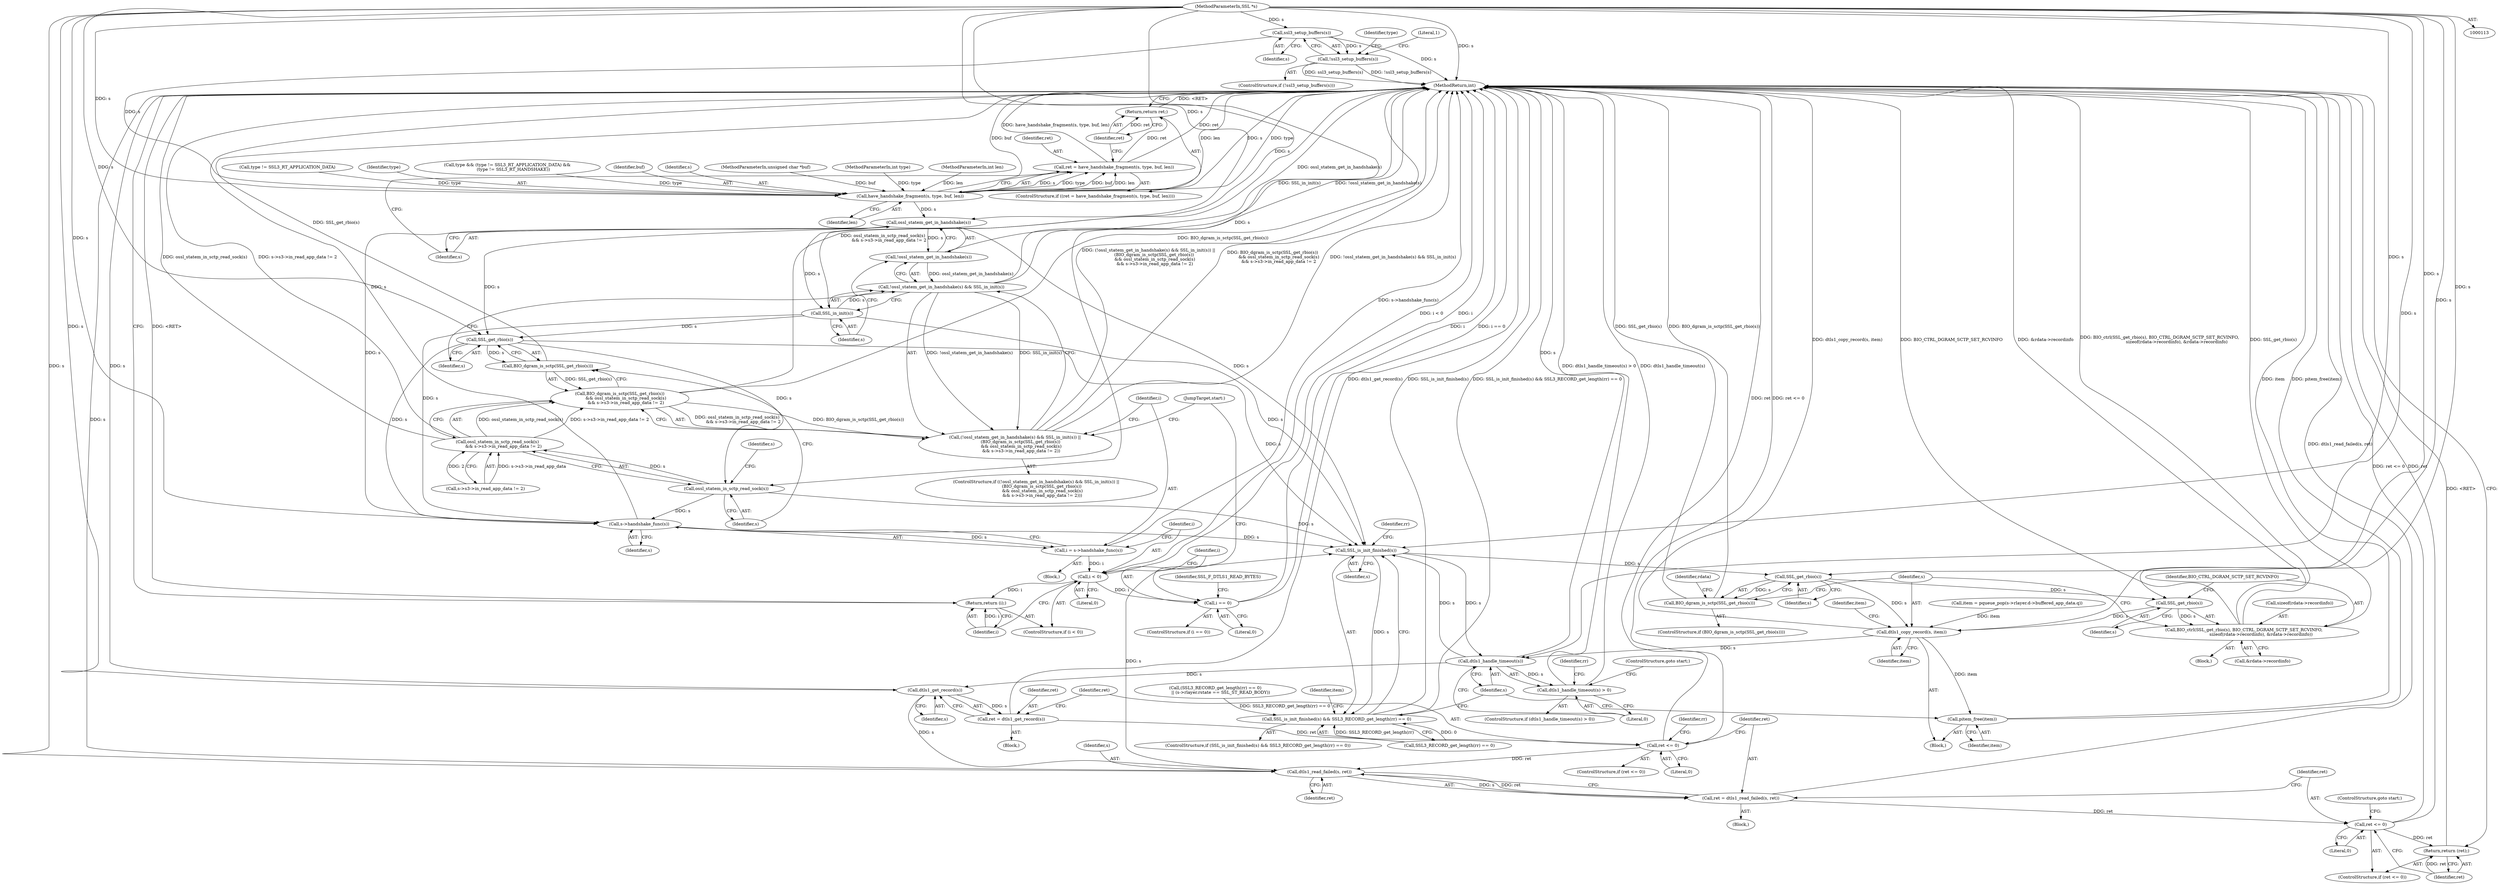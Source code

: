 digraph "0_openssl_af58be768ebb690f78530f796e92b8ae5c9a4401@pointer" {
"1000114" [label="(MethodParameterIn,SSL *s)"];
"1000143" [label="(Call,ssl3_setup_buffers(s))"];
"1000142" [label="(Call,!ssl3_setup_buffers(s))"];
"1000174" [label="(Call,have_handshake_fragment(s, type, buf, len))"];
"1000172" [label="(Call,ret = have_handshake_fragment(s, type, buf, len))"];
"1000179" [label="(Return,return ret;)"];
"1000185" [label="(Call,ossl_statem_get_in_handshake(s))"];
"1000184" [label="(Call,!ossl_statem_get_in_handshake(s))"];
"1000183" [label="(Call,!ossl_statem_get_in_handshake(s) && SSL_in_init(s))"];
"1000182" [label="(Call,(!ossl_statem_get_in_handshake(s) && SSL_in_init(s)) ||\n        (BIO_dgram_is_sctp(SSL_get_rbio(s))\n         && ossl_statem_in_sctp_read_sock(s)\n         && s->s3->in_read_app_data != 2))"];
"1000187" [label="(Call,SSL_in_init(s))"];
"1000191" [label="(Call,SSL_get_rbio(s))"];
"1000190" [label="(Call,BIO_dgram_is_sctp(SSL_get_rbio(s)))"];
"1000189" [label="(Call,BIO_dgram_is_sctp(SSL_get_rbio(s))\n         && ossl_statem_in_sctp_read_sock(s)\n         && s->s3->in_read_app_data != 2)"];
"1000194" [label="(Call,ossl_statem_in_sctp_read_sock(s))"];
"1000193" [label="(Call,ossl_statem_in_sctp_read_sock(s)\n         && s->s3->in_read_app_data != 2)"];
"1000206" [label="(Call,s->handshake_func(s))"];
"1000204" [label="(Call,i = s->handshake_func(s))"];
"1000209" [label="(Call,i < 0)"];
"1000212" [label="(Return,return (i);)"];
"1000215" [label="(Call,i == 0)"];
"1000240" [label="(Call,SSL_is_init_finished(s))"];
"1000239" [label="(Call,SSL_is_init_finished(s) && SSL3_RECORD_get_length(rr) == 0)"];
"1000265" [label="(Call,SSL_get_rbio(s))"];
"1000264" [label="(Call,BIO_dgram_is_sctp(SSL_get_rbio(s)))"];
"1000277" [label="(Call,SSL_get_rbio(s))"];
"1000276" [label="(Call,BIO_ctrl(SSL_get_rbio(s), BIO_CTRL_DGRAM_SCTP_SET_RCVINFO,\n                         sizeof(rdata->recordinfo), &rdata->recordinfo))"];
"1000288" [label="(Call,dtls1_copy_record(s, item))"];
"1000295" [label="(Call,pitem_free(item))"];
"1000299" [label="(Call,dtls1_handle_timeout(s))"];
"1000298" [label="(Call,dtls1_handle_timeout(s) > 0)"];
"1000319" [label="(Call,dtls1_get_record(s))"];
"1000317" [label="(Call,ret = dtls1_get_record(s))"];
"1000322" [label="(Call,ret <= 0)"];
"1000328" [label="(Call,dtls1_read_failed(s, ret))"];
"1000326" [label="(Call,ret = dtls1_read_failed(s, ret))"];
"1000332" [label="(Call,ret <= 0)"];
"1000335" [label="(Return,return (ret);)"];
"1000204" [label="(Call,i = s->handshake_func(s))"];
"1000335" [label="(Return,return (ret);)"];
"1000161" [label="(Call,type != SSL3_RT_APPLICATION_DATA)"];
"1000191" [label="(Call,SSL_get_rbio(s))"];
"1000296" [label="(Identifier,item)"];
"1000217" [label="(Literal,0)"];
"1000284" [label="(Call,&rdata->recordinfo)"];
"1000343" [label="(Identifier,rr)"];
"1000180" [label="(Identifier,ret)"];
"1000297" [label="(ControlStructure,if (dtls1_handle_timeout(s) > 0))"];
"1000194" [label="(Call,ossl_statem_in_sctp_read_sock(s))"];
"1000176" [label="(Identifier,type)"];
"1000316" [label="(Block,)"];
"1000323" [label="(Identifier,ret)"];
"1000304" [label="(Call,(SSL3_RECORD_get_length(rr) == 0)\n        || (s->rlayer.rstate == SSL_ST_READ_BODY))"];
"1000144" [label="(Identifier,s)"];
"1000150" [label="(Call,type && (type != SSL3_RT_APPLICATION_DATA) &&\n         (type != SSL3_RT_HANDSHAKE))"];
"1000265" [label="(Call,SSL_get_rbio(s))"];
"1000248" [label="(Call,item = pqueue_pop(s->rlayer.d->buffered_app_data.q))"];
"1000181" [label="(ControlStructure,if ((!ossl_statem_get_in_handshake(s) && SSL_in_init(s)) ||\n        (BIO_dgram_is_sctp(SSL_get_rbio(s))\n         && ossl_statem_in_sctp_read_sock(s)\n         && s->s3->in_read_app_data != 2)))"];
"1000190" [label="(Call,BIO_dgram_is_sctp(SSL_get_rbio(s)))"];
"1000151" [label="(Identifier,type)"];
"1000319" [label="(Call,dtls1_get_record(s))"];
"1000263" [label="(ControlStructure,if (BIO_dgram_is_sctp(SSL_get_rbio(s))))"];
"1000147" [label="(Literal,1)"];
"1000299" [label="(Call,dtls1_handle_timeout(s))"];
"1000278" [label="(Identifier,s)"];
"1000206" [label="(Call,s->handshake_func(s))"];
"1000266" [label="(Identifier,s)"];
"1000213" [label="(Identifier,i)"];
"1000238" [label="(ControlStructure,if (SSL_is_init_finished(s) && SSL3_RECORD_get_length(rr) == 0))"];
"1000239" [label="(Call,SSL_is_init_finished(s) && SSL3_RECORD_get_length(rr) == 0)"];
"1000183" [label="(Call,!ossl_statem_get_in_handshake(s) && SSL_in_init(s))"];
"1000141" [label="(ControlStructure,if (!ssl3_setup_buffers(s)))"];
"1000244" [label="(Identifier,rr)"];
"1000270" [label="(Identifier,rdata)"];
"1000328" [label="(Call,dtls1_read_failed(s, ret))"];
"1000367" [label="(MethodReturn,int)"];
"1000193" [label="(Call,ossl_statem_in_sctp_read_sock(s)\n         && s->s3->in_read_app_data != 2)"];
"1000216" [label="(Identifier,i)"];
"1000289" [label="(Identifier,s)"];
"1000336" [label="(Identifier,ret)"];
"1000177" [label="(Identifier,buf)"];
"1000293" [label="(Identifier,item)"];
"1000334" [label="(Literal,0)"];
"1000267" [label="(Block,)"];
"1000207" [label="(Identifier,s)"];
"1000277" [label="(Call,SSL_get_rbio(s))"];
"1000188" [label="(Identifier,s)"];
"1000295" [label="(Call,pitem_free(item))"];
"1000333" [label="(Identifier,ret)"];
"1000199" [label="(Identifier,s)"];
"1000192" [label="(Identifier,s)"];
"1000185" [label="(Call,ossl_statem_get_in_handshake(s))"];
"1000264" [label="(Call,BIO_dgram_is_sctp(SSL_get_rbio(s)))"];
"1000325" [label="(Block,)"];
"1000242" [label="(Call,SSL3_RECORD_get_length(rr) == 0)"];
"1000320" [label="(Identifier,s)"];
"1000332" [label="(Call,ret <= 0)"];
"1000338" [label="(ControlStructure,goto start;)"];
"1000208" [label="(ControlStructure,if (i < 0))"];
"1000329" [label="(Identifier,s)"];
"1000331" [label="(ControlStructure,if (ret <= 0))"];
"1000171" [label="(ControlStructure,if ((ret = have_handshake_fragment(s, type, buf, len))))"];
"1000215" [label="(Call,i == 0)"];
"1000290" [label="(Identifier,item)"];
"1000175" [label="(Identifier,s)"];
"1000249" [label="(Identifier,item)"];
"1000327" [label="(Identifier,ret)"];
"1000174" [label="(Call,have_handshake_fragment(s, type, buf, len))"];
"1000212" [label="(Return,return (i);)"];
"1000196" [label="(Call,s->s3->in_read_app_data != 2)"];
"1000225" [label="(JumpTarget,start:)"];
"1000302" [label="(ControlStructure,goto start;)"];
"1000195" [label="(Identifier,s)"];
"1000182" [label="(Call,(!ossl_statem_get_in_handshake(s) && SSL_in_init(s)) ||\n        (BIO_dgram_is_sctp(SSL_get_rbio(s))\n         && ossl_statem_in_sctp_read_sock(s)\n         && s->s3->in_read_app_data != 2))"];
"1000279" [label="(Identifier,BIO_CTRL_DGRAM_SCTP_SET_RCVINFO)"];
"1000179" [label="(Return,return ret;)"];
"1000189" [label="(Call,BIO_dgram_is_sctp(SSL_get_rbio(s))\n         && ossl_statem_in_sctp_read_sock(s)\n         && s->s3->in_read_app_data != 2)"];
"1000214" [label="(ControlStructure,if (i == 0))"];
"1000280" [label="(Call,sizeof(rdata->recordinfo))"];
"1000241" [label="(Identifier,s)"];
"1000205" [label="(Identifier,i)"];
"1000240" [label="(Call,SSL_is_init_finished(s))"];
"1000330" [label="(Identifier,ret)"];
"1000187" [label="(Call,SSL_in_init(s))"];
"1000211" [label="(Literal,0)"];
"1000184" [label="(Call,!ossl_statem_get_in_handshake(s))"];
"1000142" [label="(Call,!ssl3_setup_buffers(s))"];
"1000288" [label="(Call,dtls1_copy_record(s, item))"];
"1000117" [label="(MethodParameterIn,unsigned char *buf)"];
"1000318" [label="(Identifier,ret)"];
"1000301" [label="(Literal,0)"];
"1000307" [label="(Identifier,rr)"];
"1000115" [label="(MethodParameterIn,int type)"];
"1000143" [label="(Call,ssl3_setup_buffers(s))"];
"1000321" [label="(ControlStructure,if (ret <= 0))"];
"1000322" [label="(Call,ret <= 0)"];
"1000186" [label="(Identifier,s)"];
"1000210" [label="(Identifier,i)"];
"1000203" [label="(Block,)"];
"1000262" [label="(Block,)"];
"1000173" [label="(Identifier,ret)"];
"1000300" [label="(Identifier,s)"];
"1000114" [label="(MethodParameterIn,SSL *s)"];
"1000220" [label="(Identifier,SSL_F_DTLS1_READ_BYTES)"];
"1000298" [label="(Call,dtls1_handle_timeout(s) > 0)"];
"1000317" [label="(Call,ret = dtls1_get_record(s))"];
"1000209" [label="(Call,i < 0)"];
"1000178" [label="(Identifier,len)"];
"1000324" [label="(Literal,0)"];
"1000276" [label="(Call,BIO_ctrl(SSL_get_rbio(s), BIO_CTRL_DGRAM_SCTP_SET_RCVINFO,\n                         sizeof(rdata->recordinfo), &rdata->recordinfo))"];
"1000172" [label="(Call,ret = have_handshake_fragment(s, type, buf, len))"];
"1000118" [label="(MethodParameterIn,int len)"];
"1000326" [label="(Call,ret = dtls1_read_failed(s, ret))"];
"1000114" -> "1000113"  [label="AST: "];
"1000114" -> "1000367"  [label="DDG: s"];
"1000114" -> "1000143"  [label="DDG: s"];
"1000114" -> "1000174"  [label="DDG: s"];
"1000114" -> "1000185"  [label="DDG: s"];
"1000114" -> "1000187"  [label="DDG: s"];
"1000114" -> "1000191"  [label="DDG: s"];
"1000114" -> "1000194"  [label="DDG: s"];
"1000114" -> "1000206"  [label="DDG: s"];
"1000114" -> "1000240"  [label="DDG: s"];
"1000114" -> "1000265"  [label="DDG: s"];
"1000114" -> "1000277"  [label="DDG: s"];
"1000114" -> "1000288"  [label="DDG: s"];
"1000114" -> "1000299"  [label="DDG: s"];
"1000114" -> "1000319"  [label="DDG: s"];
"1000114" -> "1000328"  [label="DDG: s"];
"1000143" -> "1000142"  [label="AST: "];
"1000143" -> "1000144"  [label="CFG: "];
"1000144" -> "1000143"  [label="AST: "];
"1000142" -> "1000143"  [label="CFG: "];
"1000143" -> "1000367"  [label="DDG: s"];
"1000143" -> "1000142"  [label="DDG: s"];
"1000143" -> "1000174"  [label="DDG: s"];
"1000142" -> "1000141"  [label="AST: "];
"1000147" -> "1000142"  [label="CFG: "];
"1000151" -> "1000142"  [label="CFG: "];
"1000142" -> "1000367"  [label="DDG: !ssl3_setup_buffers(s)"];
"1000142" -> "1000367"  [label="DDG: ssl3_setup_buffers(s)"];
"1000174" -> "1000172"  [label="AST: "];
"1000174" -> "1000178"  [label="CFG: "];
"1000175" -> "1000174"  [label="AST: "];
"1000176" -> "1000174"  [label="AST: "];
"1000177" -> "1000174"  [label="AST: "];
"1000178" -> "1000174"  [label="AST: "];
"1000172" -> "1000174"  [label="CFG: "];
"1000174" -> "1000367"  [label="DDG: len"];
"1000174" -> "1000367"  [label="DDG: type"];
"1000174" -> "1000367"  [label="DDG: buf"];
"1000174" -> "1000367"  [label="DDG: s"];
"1000174" -> "1000172"  [label="DDG: s"];
"1000174" -> "1000172"  [label="DDG: type"];
"1000174" -> "1000172"  [label="DDG: buf"];
"1000174" -> "1000172"  [label="DDG: len"];
"1000150" -> "1000174"  [label="DDG: type"];
"1000161" -> "1000174"  [label="DDG: type"];
"1000115" -> "1000174"  [label="DDG: type"];
"1000117" -> "1000174"  [label="DDG: buf"];
"1000118" -> "1000174"  [label="DDG: len"];
"1000174" -> "1000185"  [label="DDG: s"];
"1000172" -> "1000171"  [label="AST: "];
"1000173" -> "1000172"  [label="AST: "];
"1000180" -> "1000172"  [label="CFG: "];
"1000186" -> "1000172"  [label="CFG: "];
"1000172" -> "1000367"  [label="DDG: ret"];
"1000172" -> "1000367"  [label="DDG: have_handshake_fragment(s, type, buf, len)"];
"1000172" -> "1000179"  [label="DDG: ret"];
"1000179" -> "1000171"  [label="AST: "];
"1000179" -> "1000180"  [label="CFG: "];
"1000180" -> "1000179"  [label="AST: "];
"1000367" -> "1000179"  [label="CFG: "];
"1000179" -> "1000367"  [label="DDG: <RET>"];
"1000180" -> "1000179"  [label="DDG: ret"];
"1000185" -> "1000184"  [label="AST: "];
"1000185" -> "1000186"  [label="CFG: "];
"1000186" -> "1000185"  [label="AST: "];
"1000184" -> "1000185"  [label="CFG: "];
"1000185" -> "1000184"  [label="DDG: s"];
"1000185" -> "1000187"  [label="DDG: s"];
"1000185" -> "1000191"  [label="DDG: s"];
"1000185" -> "1000206"  [label="DDG: s"];
"1000185" -> "1000240"  [label="DDG: s"];
"1000184" -> "1000183"  [label="AST: "];
"1000188" -> "1000184"  [label="CFG: "];
"1000183" -> "1000184"  [label="CFG: "];
"1000184" -> "1000367"  [label="DDG: ossl_statem_get_in_handshake(s)"];
"1000184" -> "1000183"  [label="DDG: ossl_statem_get_in_handshake(s)"];
"1000183" -> "1000182"  [label="AST: "];
"1000183" -> "1000187"  [label="CFG: "];
"1000187" -> "1000183"  [label="AST: "];
"1000192" -> "1000183"  [label="CFG: "];
"1000182" -> "1000183"  [label="CFG: "];
"1000183" -> "1000367"  [label="DDG: SSL_in_init(s)"];
"1000183" -> "1000367"  [label="DDG: !ossl_statem_get_in_handshake(s)"];
"1000183" -> "1000182"  [label="DDG: !ossl_statem_get_in_handshake(s)"];
"1000183" -> "1000182"  [label="DDG: SSL_in_init(s)"];
"1000187" -> "1000183"  [label="DDG: s"];
"1000182" -> "1000181"  [label="AST: "];
"1000182" -> "1000189"  [label="CFG: "];
"1000189" -> "1000182"  [label="AST: "];
"1000205" -> "1000182"  [label="CFG: "];
"1000225" -> "1000182"  [label="CFG: "];
"1000182" -> "1000367"  [label="DDG: (!ossl_statem_get_in_handshake(s) && SSL_in_init(s)) ||\n        (BIO_dgram_is_sctp(SSL_get_rbio(s))\n         && ossl_statem_in_sctp_read_sock(s)\n         && s->s3->in_read_app_data != 2)"];
"1000182" -> "1000367"  [label="DDG: BIO_dgram_is_sctp(SSL_get_rbio(s))\n         && ossl_statem_in_sctp_read_sock(s)\n         && s->s3->in_read_app_data != 2"];
"1000182" -> "1000367"  [label="DDG: !ossl_statem_get_in_handshake(s) && SSL_in_init(s)"];
"1000189" -> "1000182"  [label="DDG: BIO_dgram_is_sctp(SSL_get_rbio(s))"];
"1000189" -> "1000182"  [label="DDG: ossl_statem_in_sctp_read_sock(s)\n         && s->s3->in_read_app_data != 2"];
"1000187" -> "1000188"  [label="CFG: "];
"1000188" -> "1000187"  [label="AST: "];
"1000187" -> "1000191"  [label="DDG: s"];
"1000187" -> "1000206"  [label="DDG: s"];
"1000187" -> "1000240"  [label="DDG: s"];
"1000191" -> "1000190"  [label="AST: "];
"1000191" -> "1000192"  [label="CFG: "];
"1000192" -> "1000191"  [label="AST: "];
"1000190" -> "1000191"  [label="CFG: "];
"1000191" -> "1000190"  [label="DDG: s"];
"1000191" -> "1000194"  [label="DDG: s"];
"1000191" -> "1000206"  [label="DDG: s"];
"1000191" -> "1000240"  [label="DDG: s"];
"1000190" -> "1000189"  [label="AST: "];
"1000195" -> "1000190"  [label="CFG: "];
"1000189" -> "1000190"  [label="CFG: "];
"1000190" -> "1000367"  [label="DDG: SSL_get_rbio(s)"];
"1000190" -> "1000189"  [label="DDG: SSL_get_rbio(s)"];
"1000189" -> "1000193"  [label="CFG: "];
"1000193" -> "1000189"  [label="AST: "];
"1000189" -> "1000367"  [label="DDG: BIO_dgram_is_sctp(SSL_get_rbio(s))"];
"1000189" -> "1000367"  [label="DDG: ossl_statem_in_sctp_read_sock(s)\n         && s->s3->in_read_app_data != 2"];
"1000193" -> "1000189"  [label="DDG: ossl_statem_in_sctp_read_sock(s)"];
"1000193" -> "1000189"  [label="DDG: s->s3->in_read_app_data != 2"];
"1000194" -> "1000193"  [label="AST: "];
"1000194" -> "1000195"  [label="CFG: "];
"1000195" -> "1000194"  [label="AST: "];
"1000199" -> "1000194"  [label="CFG: "];
"1000193" -> "1000194"  [label="CFG: "];
"1000194" -> "1000193"  [label="DDG: s"];
"1000194" -> "1000206"  [label="DDG: s"];
"1000194" -> "1000240"  [label="DDG: s"];
"1000193" -> "1000196"  [label="CFG: "];
"1000196" -> "1000193"  [label="AST: "];
"1000193" -> "1000367"  [label="DDG: ossl_statem_in_sctp_read_sock(s)"];
"1000193" -> "1000367"  [label="DDG: s->s3->in_read_app_data != 2"];
"1000196" -> "1000193"  [label="DDG: s->s3->in_read_app_data"];
"1000196" -> "1000193"  [label="DDG: 2"];
"1000206" -> "1000204"  [label="AST: "];
"1000206" -> "1000207"  [label="CFG: "];
"1000207" -> "1000206"  [label="AST: "];
"1000204" -> "1000206"  [label="CFG: "];
"1000206" -> "1000367"  [label="DDG: s"];
"1000206" -> "1000204"  [label="DDG: s"];
"1000206" -> "1000240"  [label="DDG: s"];
"1000204" -> "1000203"  [label="AST: "];
"1000205" -> "1000204"  [label="AST: "];
"1000210" -> "1000204"  [label="CFG: "];
"1000204" -> "1000367"  [label="DDG: s->handshake_func(s)"];
"1000204" -> "1000209"  [label="DDG: i"];
"1000209" -> "1000208"  [label="AST: "];
"1000209" -> "1000211"  [label="CFG: "];
"1000210" -> "1000209"  [label="AST: "];
"1000211" -> "1000209"  [label="AST: "];
"1000213" -> "1000209"  [label="CFG: "];
"1000216" -> "1000209"  [label="CFG: "];
"1000209" -> "1000367"  [label="DDG: i < 0"];
"1000209" -> "1000367"  [label="DDG: i"];
"1000209" -> "1000212"  [label="DDG: i"];
"1000209" -> "1000215"  [label="DDG: i"];
"1000212" -> "1000208"  [label="AST: "];
"1000212" -> "1000213"  [label="CFG: "];
"1000213" -> "1000212"  [label="AST: "];
"1000367" -> "1000212"  [label="CFG: "];
"1000212" -> "1000367"  [label="DDG: <RET>"];
"1000213" -> "1000212"  [label="DDG: i"];
"1000215" -> "1000214"  [label="AST: "];
"1000215" -> "1000217"  [label="CFG: "];
"1000216" -> "1000215"  [label="AST: "];
"1000217" -> "1000215"  [label="AST: "];
"1000220" -> "1000215"  [label="CFG: "];
"1000225" -> "1000215"  [label="CFG: "];
"1000215" -> "1000367"  [label="DDG: i"];
"1000215" -> "1000367"  [label="DDG: i == 0"];
"1000240" -> "1000239"  [label="AST: "];
"1000240" -> "1000241"  [label="CFG: "];
"1000241" -> "1000240"  [label="AST: "];
"1000244" -> "1000240"  [label="CFG: "];
"1000239" -> "1000240"  [label="CFG: "];
"1000240" -> "1000239"  [label="DDG: s"];
"1000299" -> "1000240"  [label="DDG: s"];
"1000328" -> "1000240"  [label="DDG: s"];
"1000240" -> "1000265"  [label="DDG: s"];
"1000240" -> "1000299"  [label="DDG: s"];
"1000239" -> "1000238"  [label="AST: "];
"1000239" -> "1000242"  [label="CFG: "];
"1000242" -> "1000239"  [label="AST: "];
"1000249" -> "1000239"  [label="CFG: "];
"1000300" -> "1000239"  [label="CFG: "];
"1000239" -> "1000367"  [label="DDG: SSL_is_init_finished(s) && SSL3_RECORD_get_length(rr) == 0"];
"1000239" -> "1000367"  [label="DDG: SSL_is_init_finished(s)"];
"1000304" -> "1000239"  [label="DDG: SSL3_RECORD_get_length(rr) == 0"];
"1000242" -> "1000239"  [label="DDG: SSL3_RECORD_get_length(rr)"];
"1000242" -> "1000239"  [label="DDG: 0"];
"1000265" -> "1000264"  [label="AST: "];
"1000265" -> "1000266"  [label="CFG: "];
"1000266" -> "1000265"  [label="AST: "];
"1000264" -> "1000265"  [label="CFG: "];
"1000265" -> "1000264"  [label="DDG: s"];
"1000265" -> "1000277"  [label="DDG: s"];
"1000265" -> "1000288"  [label="DDG: s"];
"1000264" -> "1000263"  [label="AST: "];
"1000270" -> "1000264"  [label="CFG: "];
"1000289" -> "1000264"  [label="CFG: "];
"1000264" -> "1000367"  [label="DDG: SSL_get_rbio(s)"];
"1000264" -> "1000367"  [label="DDG: BIO_dgram_is_sctp(SSL_get_rbio(s))"];
"1000277" -> "1000276"  [label="AST: "];
"1000277" -> "1000278"  [label="CFG: "];
"1000278" -> "1000277"  [label="AST: "];
"1000279" -> "1000277"  [label="CFG: "];
"1000277" -> "1000276"  [label="DDG: s"];
"1000277" -> "1000288"  [label="DDG: s"];
"1000276" -> "1000267"  [label="AST: "];
"1000276" -> "1000284"  [label="CFG: "];
"1000279" -> "1000276"  [label="AST: "];
"1000280" -> "1000276"  [label="AST: "];
"1000284" -> "1000276"  [label="AST: "];
"1000289" -> "1000276"  [label="CFG: "];
"1000276" -> "1000367"  [label="DDG: &rdata->recordinfo"];
"1000276" -> "1000367"  [label="DDG: BIO_ctrl(SSL_get_rbio(s), BIO_CTRL_DGRAM_SCTP_SET_RCVINFO,\n                         sizeof(rdata->recordinfo), &rdata->recordinfo)"];
"1000276" -> "1000367"  [label="DDG: SSL_get_rbio(s)"];
"1000276" -> "1000367"  [label="DDG: BIO_CTRL_DGRAM_SCTP_SET_RCVINFO"];
"1000288" -> "1000262"  [label="AST: "];
"1000288" -> "1000290"  [label="CFG: "];
"1000289" -> "1000288"  [label="AST: "];
"1000290" -> "1000288"  [label="AST: "];
"1000293" -> "1000288"  [label="CFG: "];
"1000288" -> "1000367"  [label="DDG: dtls1_copy_record(s, item)"];
"1000248" -> "1000288"  [label="DDG: item"];
"1000288" -> "1000295"  [label="DDG: item"];
"1000288" -> "1000299"  [label="DDG: s"];
"1000295" -> "1000262"  [label="AST: "];
"1000295" -> "1000296"  [label="CFG: "];
"1000296" -> "1000295"  [label="AST: "];
"1000300" -> "1000295"  [label="CFG: "];
"1000295" -> "1000367"  [label="DDG: item"];
"1000295" -> "1000367"  [label="DDG: pitem_free(item)"];
"1000299" -> "1000298"  [label="AST: "];
"1000299" -> "1000300"  [label="CFG: "];
"1000300" -> "1000299"  [label="AST: "];
"1000301" -> "1000299"  [label="CFG: "];
"1000299" -> "1000367"  [label="DDG: s"];
"1000299" -> "1000298"  [label="DDG: s"];
"1000299" -> "1000319"  [label="DDG: s"];
"1000298" -> "1000297"  [label="AST: "];
"1000298" -> "1000301"  [label="CFG: "];
"1000301" -> "1000298"  [label="AST: "];
"1000302" -> "1000298"  [label="CFG: "];
"1000307" -> "1000298"  [label="CFG: "];
"1000298" -> "1000367"  [label="DDG: dtls1_handle_timeout(s) > 0"];
"1000298" -> "1000367"  [label="DDG: dtls1_handle_timeout(s)"];
"1000319" -> "1000317"  [label="AST: "];
"1000319" -> "1000320"  [label="CFG: "];
"1000320" -> "1000319"  [label="AST: "];
"1000317" -> "1000319"  [label="CFG: "];
"1000319" -> "1000367"  [label="DDG: s"];
"1000319" -> "1000317"  [label="DDG: s"];
"1000319" -> "1000328"  [label="DDG: s"];
"1000317" -> "1000316"  [label="AST: "];
"1000318" -> "1000317"  [label="AST: "];
"1000323" -> "1000317"  [label="CFG: "];
"1000317" -> "1000367"  [label="DDG: dtls1_get_record(s)"];
"1000317" -> "1000322"  [label="DDG: ret"];
"1000322" -> "1000321"  [label="AST: "];
"1000322" -> "1000324"  [label="CFG: "];
"1000323" -> "1000322"  [label="AST: "];
"1000324" -> "1000322"  [label="AST: "];
"1000327" -> "1000322"  [label="CFG: "];
"1000343" -> "1000322"  [label="CFG: "];
"1000322" -> "1000367"  [label="DDG: ret <= 0"];
"1000322" -> "1000367"  [label="DDG: ret"];
"1000322" -> "1000328"  [label="DDG: ret"];
"1000328" -> "1000326"  [label="AST: "];
"1000328" -> "1000330"  [label="CFG: "];
"1000329" -> "1000328"  [label="AST: "];
"1000330" -> "1000328"  [label="AST: "];
"1000326" -> "1000328"  [label="CFG: "];
"1000328" -> "1000367"  [label="DDG: s"];
"1000328" -> "1000326"  [label="DDG: s"];
"1000328" -> "1000326"  [label="DDG: ret"];
"1000326" -> "1000325"  [label="AST: "];
"1000327" -> "1000326"  [label="AST: "];
"1000333" -> "1000326"  [label="CFG: "];
"1000326" -> "1000367"  [label="DDG: dtls1_read_failed(s, ret)"];
"1000326" -> "1000332"  [label="DDG: ret"];
"1000332" -> "1000331"  [label="AST: "];
"1000332" -> "1000334"  [label="CFG: "];
"1000333" -> "1000332"  [label="AST: "];
"1000334" -> "1000332"  [label="AST: "];
"1000336" -> "1000332"  [label="CFG: "];
"1000338" -> "1000332"  [label="CFG: "];
"1000332" -> "1000367"  [label="DDG: ret"];
"1000332" -> "1000367"  [label="DDG: ret <= 0"];
"1000332" -> "1000335"  [label="DDG: ret"];
"1000335" -> "1000331"  [label="AST: "];
"1000335" -> "1000336"  [label="CFG: "];
"1000336" -> "1000335"  [label="AST: "];
"1000367" -> "1000335"  [label="CFG: "];
"1000335" -> "1000367"  [label="DDG: <RET>"];
"1000336" -> "1000335"  [label="DDG: ret"];
}
